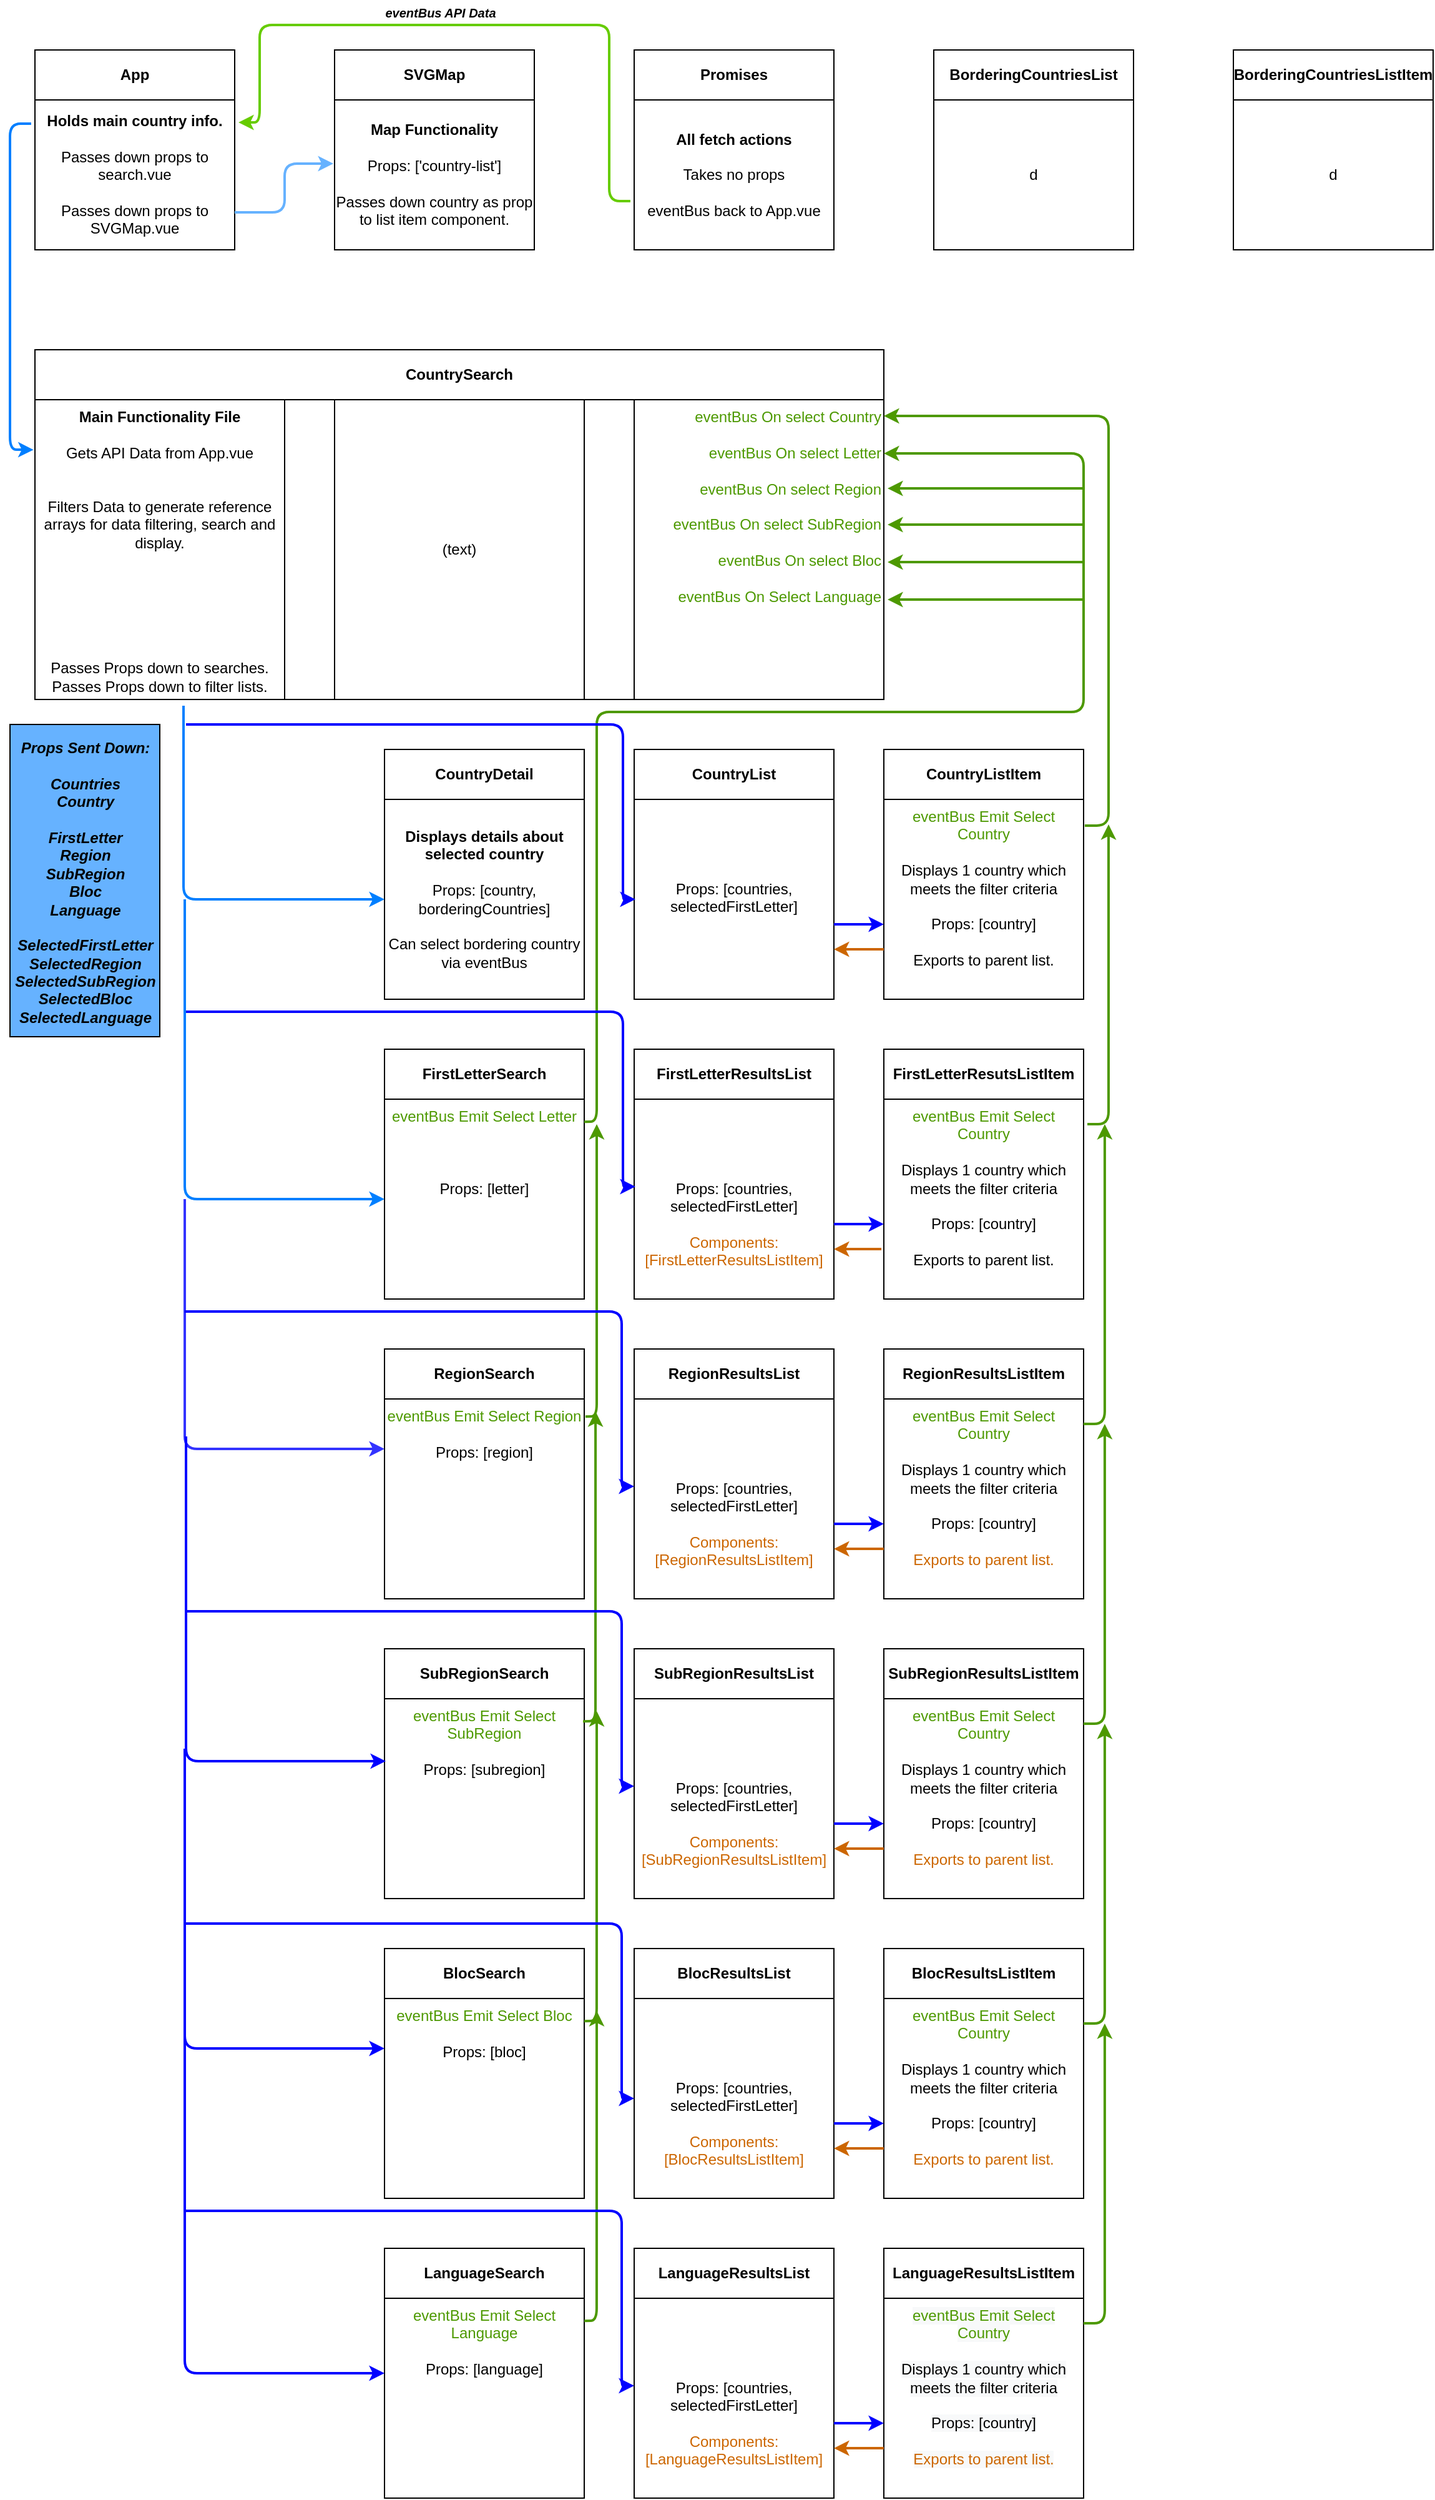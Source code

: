 <mxfile version="13.8.8" type="github">
  <diagram id="bNvZfeywgjpNPPodTFvU" name="Page-1">
    <mxGraphModel dx="1426" dy="826" grid="1" gridSize="10" guides="1" tooltips="1" connect="1" arrows="1" fold="1" page="1" pageScale="1" pageWidth="1654" pageHeight="2336" math="0" shadow="0">
      <root>
        <mxCell id="0" />
        <mxCell id="1" parent="0" />
        <mxCell id="MGGLy1dyiqGOnvXCq7jh-1" value="" style="rounded=0;whiteSpace=wrap;html=1;" parent="1" vertex="1">
          <mxGeometry x="40" y="40" width="160" height="40" as="geometry" />
        </mxCell>
        <mxCell id="MGGLy1dyiqGOnvXCq7jh-2" value="" style="rounded=0;whiteSpace=wrap;html=1;" parent="1" vertex="1">
          <mxGeometry x="40" y="80" width="160" height="120" as="geometry" />
        </mxCell>
        <mxCell id="MGGLy1dyiqGOnvXCq7jh-3" value="" style="rounded=0;whiteSpace=wrap;html=1;" parent="1" vertex="1">
          <mxGeometry x="40" y="280" width="680" height="40" as="geometry" />
        </mxCell>
        <mxCell id="MGGLy1dyiqGOnvXCq7jh-4" value="(text)" style="rounded=0;whiteSpace=wrap;html=1;" parent="1" vertex="1">
          <mxGeometry x="40" y="320" width="680" height="240" as="geometry" />
        </mxCell>
        <mxCell id="MGGLy1dyiqGOnvXCq7jh-5" value="" style="rounded=0;whiteSpace=wrap;html=1;" parent="1" vertex="1">
          <mxGeometry x="280" y="40" width="160" height="40" as="geometry" />
        </mxCell>
        <mxCell id="MGGLy1dyiqGOnvXCq7jh-6" value="" style="rounded=0;whiteSpace=wrap;html=1;" parent="1" vertex="1">
          <mxGeometry x="280" y="80" width="160" height="120" as="geometry" />
        </mxCell>
        <mxCell id="MGGLy1dyiqGOnvXCq7jh-7" value="" style="rounded=0;whiteSpace=wrap;html=1;" parent="1" vertex="1">
          <mxGeometry x="520" y="40" width="160" height="40" as="geometry" />
        </mxCell>
        <mxCell id="MGGLy1dyiqGOnvXCq7jh-8" value="" style="rounded=0;whiteSpace=wrap;html=1;" parent="1" vertex="1">
          <mxGeometry x="520" y="80" width="160" height="120" as="geometry" />
        </mxCell>
        <mxCell id="MGGLy1dyiqGOnvXCq7jh-9" value="&lt;b&gt;Promises&lt;/b&gt;" style="text;html=1;strokeColor=none;fillColor=none;align=center;verticalAlign=middle;whiteSpace=wrap;rounded=0;" parent="1" vertex="1">
          <mxGeometry x="520" y="40" width="160" height="40" as="geometry" />
        </mxCell>
        <mxCell id="MGGLy1dyiqGOnvXCq7jh-14" value="&lt;b&gt;All fetch actions&lt;br&gt;&lt;/b&gt;&lt;br&gt;Takes no props&lt;br&gt;&lt;br&gt;eventBus back to App.vue" style="text;html=1;strokeColor=none;fillColor=none;align=center;verticalAlign=middle;whiteSpace=wrap;rounded=0;" parent="1" vertex="1">
          <mxGeometry x="520" y="80" width="160" height="120" as="geometry" />
        </mxCell>
        <mxCell id="MGGLy1dyiqGOnvXCq7jh-15" value="" style="endArrow=classic;html=1;exitX=-0.019;exitY=0.675;exitDx=0;exitDy=0;exitPerimeter=0;entryX=1.019;entryY=0.15;entryDx=0;entryDy=0;entryPerimeter=0;strokeWidth=2;strokeColor=#66CC00;" parent="1" source="MGGLy1dyiqGOnvXCq7jh-14" target="MGGLy1dyiqGOnvXCq7jh-19" edge="1">
          <mxGeometry width="50" height="50" relative="1" as="geometry">
            <mxPoint x="510" y="161" as="sourcePoint" />
            <mxPoint x="220" y="161" as="targetPoint" />
            <Array as="points">
              <mxPoint x="500" y="161" />
              <mxPoint x="500" y="20" />
              <mxPoint x="220" y="20" />
              <mxPoint x="220" y="98" />
            </Array>
          </mxGeometry>
        </mxCell>
        <mxCell id="MGGLy1dyiqGOnvXCq7jh-16" value="&lt;i&gt;&lt;font style=&quot;font-size: 10px&quot;&gt;eventBus API Data&lt;/font&gt;&lt;/i&gt;" style="text;html=1;strokeColor=none;fillColor=none;align=center;verticalAlign=middle;whiteSpace=wrap;rounded=0;fontStyle=1" parent="1" vertex="1">
          <mxGeometry x="310" width="110" height="20" as="geometry" />
        </mxCell>
        <mxCell id="MGGLy1dyiqGOnvXCq7jh-18" value="App" style="text;html=1;strokeColor=none;fillColor=none;align=center;verticalAlign=middle;whiteSpace=wrap;rounded=0;fontStyle=1" parent="1" vertex="1">
          <mxGeometry x="40" y="40" width="160" height="40" as="geometry" />
        </mxCell>
        <mxCell id="MGGLy1dyiqGOnvXCq7jh-19" value="&lt;b&gt;Holds main country info.&lt;br&gt;&lt;/b&gt;&lt;br&gt;Passes down props to search.vue&lt;br&gt;&lt;br&gt;Passes down props to SVGMap.vue" style="text;html=1;strokeColor=none;fillColor=none;align=center;verticalAlign=middle;whiteSpace=wrap;rounded=0;" parent="1" vertex="1">
          <mxGeometry x="40" y="80" width="160" height="120" as="geometry" />
        </mxCell>
        <mxCell id="MGGLy1dyiqGOnvXCq7jh-20" value="&lt;b&gt;Map Functionality&lt;br&gt;&lt;/b&gt;&lt;br&gt;Props: [&#39;country-list&#39;]&lt;br&gt;&lt;br&gt;Passes down country as prop to list item component." style="text;html=1;strokeColor=none;fillColor=none;align=center;verticalAlign=middle;whiteSpace=wrap;rounded=0;" parent="1" vertex="1">
          <mxGeometry x="280" y="80" width="160" height="120" as="geometry" />
        </mxCell>
        <mxCell id="MGGLy1dyiqGOnvXCq7jh-21" value="SVGMap" style="text;html=1;strokeColor=none;fillColor=none;align=center;verticalAlign=middle;whiteSpace=wrap;rounded=0;fontStyle=1" parent="1" vertex="1">
          <mxGeometry x="280" y="40" width="160" height="40" as="geometry" />
        </mxCell>
        <mxCell id="MGGLy1dyiqGOnvXCq7jh-22" value="" style="endArrow=classic;html=1;exitX=1;exitY=0.75;exitDx=0;exitDy=0;strokeWidth=2;strokeColor=#66B2FF;entryX=-0.006;entryY=0.425;entryDx=0;entryDy=0;entryPerimeter=0;" parent="1" source="MGGLy1dyiqGOnvXCq7jh-19" target="MGGLy1dyiqGOnvXCq7jh-20" edge="1">
          <mxGeometry width="50" height="50" relative="1" as="geometry">
            <mxPoint x="390" y="280" as="sourcePoint" />
            <mxPoint x="277" y="120" as="targetPoint" />
            <Array as="points">
              <mxPoint x="240" y="170" />
              <mxPoint x="240" y="131" />
            </Array>
          </mxGeometry>
        </mxCell>
        <mxCell id="MGGLy1dyiqGOnvXCq7jh-24" value="&lt;b&gt;CountrySearch&lt;/b&gt;" style="text;html=1;strokeColor=none;fillColor=none;align=center;verticalAlign=middle;whiteSpace=wrap;rounded=0;" parent="1" vertex="1">
          <mxGeometry x="40" y="280" width="680" height="40" as="geometry" />
        </mxCell>
        <mxCell id="MGGLy1dyiqGOnvXCq7jh-25" value="&lt;b&gt;Main Functionality File&lt;/b&gt;&lt;br&gt;&lt;br&gt;Gets API Data from App.vue&lt;br&gt;&lt;br&gt;&lt;br&gt;Filters Data to generate reference arrays for data filtering, search and display.&lt;br&gt;&lt;br&gt;&lt;br&gt;&lt;br&gt;&lt;br&gt;&lt;br&gt;&lt;br&gt;Passes Props down to searches.&lt;br&gt;Passes Props down to filter lists." style="text;html=1;strokeColor=none;fillColor=none;align=center;verticalAlign=top;whiteSpace=wrap;rounded=0;" parent="1" vertex="1">
          <mxGeometry x="40" y="320" width="200" height="240" as="geometry" />
        </mxCell>
        <mxCell id="MGGLy1dyiqGOnvXCq7jh-27" value="" style="rounded=0;whiteSpace=wrap;html=1;" parent="1" vertex="1">
          <mxGeometry x="240" y="320" width="40" height="240" as="geometry" />
        </mxCell>
        <mxCell id="MGGLy1dyiqGOnvXCq7jh-28" value="" style="endArrow=none;html=1;entryX=-0.019;entryY=0.158;entryDx=0;entryDy=0;entryPerimeter=0;exitX=-0.006;exitY=0.167;exitDx=0;exitDy=0;exitPerimeter=0;endFill=0;startArrow=classic;startFill=1;strokeWidth=2;strokeColor=#007FFF;" parent="1" source="MGGLy1dyiqGOnvXCq7jh-25" target="MGGLy1dyiqGOnvXCq7jh-19" edge="1">
          <mxGeometry width="50" height="50" relative="1" as="geometry">
            <mxPoint x="30" y="360" as="sourcePoint" />
            <mxPoint x="30" y="120" as="targetPoint" />
            <Array as="points">
              <mxPoint x="20" y="360" />
              <mxPoint x="20" y="99" />
            </Array>
          </mxGeometry>
        </mxCell>
        <mxCell id="MGGLy1dyiqGOnvXCq7jh-29" value="" style="rounded=0;whiteSpace=wrap;html=1;" parent="1" vertex="1">
          <mxGeometry x="320" y="840" width="160" height="40" as="geometry" />
        </mxCell>
        <mxCell id="MGGLy1dyiqGOnvXCq7jh-30" value="" style="rounded=0;whiteSpace=wrap;html=1;" parent="1" vertex="1">
          <mxGeometry x="520" y="840" width="160" height="40" as="geometry" />
        </mxCell>
        <mxCell id="MGGLy1dyiqGOnvXCq7jh-31" value="" style="rounded=0;whiteSpace=wrap;html=1;" parent="1" vertex="1">
          <mxGeometry x="720" y="840" width="160" height="40" as="geometry" />
        </mxCell>
        <mxCell id="MGGLy1dyiqGOnvXCq7jh-32" value="&lt;font color=&quot;#4d9900&quot;&gt;eventBus Emit Select Letter&lt;/font&gt;&lt;br&gt;&lt;br&gt;&lt;br&gt;&lt;br&gt;Props: [letter]&lt;br&gt;" style="rounded=0;whiteSpace=wrap;html=1;verticalAlign=top;align=center;" parent="1" vertex="1">
          <mxGeometry x="320" y="880" width="160" height="160" as="geometry" />
        </mxCell>
        <mxCell id="MGGLy1dyiqGOnvXCq7jh-33" value="&lt;br&gt;&lt;br&gt;&lt;br&gt;&lt;br&gt;Props: [countries, selectedFirstLetter]&lt;br&gt;&lt;br&gt;&lt;font color=&quot;#cc6600&quot;&gt;Components: [FirstLetterResultsListItem]&lt;/font&gt;" style="rounded=0;whiteSpace=wrap;html=1;verticalAlign=top;" parent="1" vertex="1">
          <mxGeometry x="520" y="880" width="160" height="160" as="geometry" />
        </mxCell>
        <mxCell id="MGGLy1dyiqGOnvXCq7jh-34" value="&lt;span style=&quot;font-family: &amp;#34;helvetica&amp;#34; ; color: rgb(77 , 153 , 0)&quot;&gt;eventBus Emit Select Country&lt;br&gt;&lt;/span&gt;&lt;span style=&quot;font-family: &amp;#34;helvetica&amp;#34;&quot;&gt;&lt;br&gt;Displays 1 country which meets the filter criteria&lt;br&gt;&lt;br&gt;Props: [country]&lt;br&gt;&lt;br&gt;Exports to parent list.&lt;/span&gt;" style="rounded=0;whiteSpace=wrap;html=1;verticalAlign=top;align=center;" parent="1" vertex="1">
          <mxGeometry x="720" y="880" width="160" height="160" as="geometry" />
        </mxCell>
        <mxCell id="MGGLy1dyiqGOnvXCq7jh-35" value="FirstLetterSearch" style="text;html=1;strokeColor=none;fillColor=none;align=center;verticalAlign=middle;whiteSpace=wrap;rounded=0;fontStyle=1" parent="1" vertex="1">
          <mxGeometry x="320" y="840" width="160" height="40" as="geometry" />
        </mxCell>
        <mxCell id="MGGLy1dyiqGOnvXCq7jh-36" value="FirstLetterResultsList" style="text;html=1;strokeColor=none;fillColor=none;align=center;verticalAlign=middle;whiteSpace=wrap;rounded=0;fontStyle=1" parent="1" vertex="1">
          <mxGeometry x="520" y="840" width="160" height="40" as="geometry" />
        </mxCell>
        <mxCell id="MGGLy1dyiqGOnvXCq7jh-37" value="FirstLetterResutsListItem" style="text;html=1;strokeColor=none;fillColor=none;align=center;verticalAlign=middle;whiteSpace=wrap;rounded=0;fontStyle=1" parent="1" vertex="1">
          <mxGeometry x="720" y="840" width="160" height="40" as="geometry" />
        </mxCell>
        <mxCell id="MGGLy1dyiqGOnvXCq7jh-38" value="&lt;span style=&quot;color: rgb(77 , 153 , 0)&quot;&gt;eventBus Emit Select Region&lt;br&gt;&lt;br&gt;&lt;/span&gt;Props: [region]" style="rounded=0;whiteSpace=wrap;html=1;verticalAlign=top;" parent="1" vertex="1">
          <mxGeometry x="320" y="1120" width="160" height="160" as="geometry" />
        </mxCell>
        <mxCell id="MGGLy1dyiqGOnvXCq7jh-40" value="&lt;br&gt;&lt;br&gt;&lt;br&gt;&lt;br&gt;&lt;span&gt;Props: [countries, selectedFirstLetter]&lt;br&gt;&lt;br&gt;&lt;/span&gt;&lt;font color=&quot;#cc6600&quot;&gt;Components: [RegionResultsListItem]&lt;/font&gt;&lt;span&gt;&lt;br&gt;&lt;/span&gt;" style="rounded=0;whiteSpace=wrap;html=1;verticalAlign=top;" parent="1" vertex="1">
          <mxGeometry x="520" y="1120" width="160" height="160" as="geometry" />
        </mxCell>
        <mxCell id="MGGLy1dyiqGOnvXCq7jh-42" value="&lt;span style=&quot;font-family: &amp;#34;helvetica&amp;#34; ; color: rgb(77 , 153 , 0)&quot;&gt;eventBus Emit Select Country&lt;br&gt;&lt;/span&gt;&lt;span style=&quot;font-family: &amp;#34;helvetica&amp;#34;&quot;&gt;&lt;br&gt;Displays 1 country which meets the filter criteria&lt;br&gt;&lt;br&gt;Props: [country]&lt;br&gt;&lt;br&gt;&lt;font color=&quot;#cc6600&quot;&gt;Exports to parent list.&lt;/font&gt;&lt;/span&gt;" style="rounded=0;whiteSpace=wrap;html=1;verticalAlign=top;align=center;" parent="1" vertex="1">
          <mxGeometry x="720" y="1120" width="160" height="160" as="geometry" />
        </mxCell>
        <mxCell id="MGGLy1dyiqGOnvXCq7jh-44" value="" style="rounded=0;whiteSpace=wrap;html=1;" parent="1" vertex="1">
          <mxGeometry x="720" y="1080" width="160" height="40" as="geometry" />
        </mxCell>
        <mxCell id="MGGLy1dyiqGOnvXCq7jh-45" value="" style="rounded=0;whiteSpace=wrap;html=1;" parent="1" vertex="1">
          <mxGeometry x="520" y="1080" width="160" height="40" as="geometry" />
        </mxCell>
        <mxCell id="MGGLy1dyiqGOnvXCq7jh-46" value="" style="rounded=0;whiteSpace=wrap;html=1;" parent="1" vertex="1">
          <mxGeometry x="320" y="1080" width="160" height="40" as="geometry" />
        </mxCell>
        <mxCell id="MGGLy1dyiqGOnvXCq7jh-47" value="&lt;span style=&quot;color: rgb(77 , 153 , 0)&quot;&gt;eventBus Emit Select SubRegion&lt;br&gt;&lt;br&gt;&lt;/span&gt;Props: [subregion]" style="rounded=0;whiteSpace=wrap;html=1;verticalAlign=top;" parent="1" vertex="1">
          <mxGeometry x="320" y="1360" width="160" height="160" as="geometry" />
        </mxCell>
        <mxCell id="MGGLy1dyiqGOnvXCq7jh-48" value="" style="rounded=0;whiteSpace=wrap;html=1;" parent="1" vertex="1">
          <mxGeometry x="320" y="1320" width="160" height="40" as="geometry" />
        </mxCell>
        <mxCell id="MGGLy1dyiqGOnvXCq7jh-49" value="&lt;span style=&quot;color: rgb(77 , 153 , 0)&quot;&gt;eventBus Emit Select Bloc&lt;br&gt;&lt;br&gt;&lt;/span&gt;Props: [bloc]" style="rounded=0;whiteSpace=wrap;html=1;verticalAlign=top;" parent="1" vertex="1">
          <mxGeometry x="320" y="1600" width="160" height="160" as="geometry" />
        </mxCell>
        <mxCell id="MGGLy1dyiqGOnvXCq7jh-50" value="" style="rounded=0;whiteSpace=wrap;html=1;" parent="1" vertex="1">
          <mxGeometry x="320" y="1560" width="160" height="40" as="geometry" />
        </mxCell>
        <mxCell id="MGGLy1dyiqGOnvXCq7jh-51" value="&lt;br&gt;&lt;br&gt;&lt;br&gt;&lt;br&gt;&lt;span&gt;Props: [countries, selectedFirstLetter]&lt;br&gt;&lt;br&gt;&lt;/span&gt;&lt;font color=&quot;#cc6600&quot;&gt;Components: [SubRegionResultsListItem]&lt;/font&gt;&lt;span&gt;&lt;br&gt;&lt;/span&gt;" style="rounded=0;whiteSpace=wrap;html=1;verticalAlign=top;" parent="1" vertex="1">
          <mxGeometry x="520" y="1360" width="160" height="160" as="geometry" />
        </mxCell>
        <mxCell id="MGGLy1dyiqGOnvXCq7jh-52" value="" style="rounded=0;whiteSpace=wrap;html=1;" parent="1" vertex="1">
          <mxGeometry x="520" y="1320" width="160" height="40" as="geometry" />
        </mxCell>
        <mxCell id="MGGLy1dyiqGOnvXCq7jh-53" value="&lt;span style=&quot;font-family: &amp;#34;helvetica&amp;#34; ; color: rgb(77 , 153 , 0)&quot;&gt;eventBus Emit Select Country&lt;br&gt;&lt;/span&gt;&lt;span style=&quot;font-family: &amp;#34;helvetica&amp;#34;&quot;&gt;&lt;br&gt;Displays 1 country which meets the filter criteria&lt;br&gt;&lt;br&gt;Props: [country]&lt;br&gt;&lt;br&gt;&lt;font color=&quot;#cc6600&quot;&gt;Exports to parent list.&lt;/font&gt;&lt;/span&gt;" style="rounded=0;whiteSpace=wrap;html=1;verticalAlign=top;align=center;" parent="1" vertex="1">
          <mxGeometry x="720" y="1360" width="160" height="160" as="geometry" />
        </mxCell>
        <mxCell id="MGGLy1dyiqGOnvXCq7jh-54" value="" style="rounded=0;whiteSpace=wrap;html=1;" parent="1" vertex="1">
          <mxGeometry x="720" y="1320" width="160" height="40" as="geometry" />
        </mxCell>
        <mxCell id="MGGLy1dyiqGOnvXCq7jh-55" value="&lt;br&gt;&lt;br&gt;&lt;br&gt;&lt;br&gt;&lt;span&gt;Props: [countries, selectedFirstLetter]&lt;br&gt;&lt;br&gt;&lt;/span&gt;&lt;font color=&quot;#cc6600&quot;&gt;Components: [BlocResultsListItem]&lt;/font&gt;&lt;span&gt;&lt;br&gt;&lt;/span&gt;" style="rounded=0;whiteSpace=wrap;html=1;verticalAlign=top;" parent="1" vertex="1">
          <mxGeometry x="520" y="1600" width="160" height="160" as="geometry" />
        </mxCell>
        <mxCell id="MGGLy1dyiqGOnvXCq7jh-56" value="" style="rounded=0;whiteSpace=wrap;html=1;" parent="1" vertex="1">
          <mxGeometry x="520" y="1560" width="160" height="40" as="geometry" />
        </mxCell>
        <mxCell id="MGGLy1dyiqGOnvXCq7jh-57" value="&lt;span style=&quot;font-family: &amp;#34;helvetica&amp;#34; ; color: rgb(77 , 153 , 0)&quot;&gt;eventBus Emit Select Country&lt;br&gt;&lt;/span&gt;&lt;span style=&quot;font-family: &amp;#34;helvetica&amp;#34;&quot;&gt;&lt;br&gt;Displays 1 country which meets the filter criteria&lt;br&gt;&lt;br&gt;Props: [country]&lt;br&gt;&lt;br&gt;&lt;font color=&quot;#cc6600&quot;&gt;Exports to parent list.&lt;/font&gt;&lt;/span&gt;" style="rounded=0;whiteSpace=wrap;html=1;verticalAlign=top;align=center;" parent="1" vertex="1">
          <mxGeometry x="720" y="1600" width="160" height="160" as="geometry" />
        </mxCell>
        <mxCell id="MGGLy1dyiqGOnvXCq7jh-58" value="" style="rounded=0;whiteSpace=wrap;html=1;" parent="1" vertex="1">
          <mxGeometry x="720" y="1560" width="160" height="40" as="geometry" />
        </mxCell>
        <mxCell id="MGGLy1dyiqGOnvXCq7jh-59" value="RegionResultsListItem" style="text;html=1;strokeColor=none;fillColor=none;align=center;verticalAlign=middle;whiteSpace=wrap;rounded=0;fontStyle=1" parent="1" vertex="1">
          <mxGeometry x="720" y="1080" width="160" height="40" as="geometry" />
        </mxCell>
        <mxCell id="MGGLy1dyiqGOnvXCq7jh-60" value="RegionResultsList" style="text;html=1;strokeColor=none;fillColor=none;align=center;verticalAlign=middle;whiteSpace=wrap;rounded=0;fontStyle=1" parent="1" vertex="1">
          <mxGeometry x="520" y="1080" width="160" height="40" as="geometry" />
        </mxCell>
        <mxCell id="MGGLy1dyiqGOnvXCq7jh-61" value="RegionSearch" style="text;html=1;strokeColor=none;fillColor=none;align=center;verticalAlign=middle;whiteSpace=wrap;rounded=0;fontStyle=1" parent="1" vertex="1">
          <mxGeometry x="320" y="1080" width="160" height="40" as="geometry" />
        </mxCell>
        <mxCell id="MGGLy1dyiqGOnvXCq7jh-62" value="SubRegionResultsListItem" style="text;html=1;strokeColor=none;fillColor=none;align=center;verticalAlign=middle;whiteSpace=wrap;rounded=0;fontStyle=1" parent="1" vertex="1">
          <mxGeometry x="720" y="1320" width="160" height="40" as="geometry" />
        </mxCell>
        <mxCell id="MGGLy1dyiqGOnvXCq7jh-63" value="SubRegionResultsList" style="text;html=1;strokeColor=none;fillColor=none;align=center;verticalAlign=middle;whiteSpace=wrap;rounded=0;fontStyle=1" parent="1" vertex="1">
          <mxGeometry x="520" y="1320" width="160" height="40" as="geometry" />
        </mxCell>
        <mxCell id="MGGLy1dyiqGOnvXCq7jh-64" value="SubRegionSearch" style="text;html=1;strokeColor=none;fillColor=none;align=center;verticalAlign=middle;whiteSpace=wrap;rounded=0;fontStyle=1" parent="1" vertex="1">
          <mxGeometry x="320" y="1320" width="160" height="40" as="geometry" />
        </mxCell>
        <mxCell id="MGGLy1dyiqGOnvXCq7jh-65" value="BlocSearch" style="text;html=1;strokeColor=none;fillColor=none;align=center;verticalAlign=middle;whiteSpace=wrap;rounded=0;fontStyle=1" parent="1" vertex="1">
          <mxGeometry x="320" y="1560" width="160" height="40" as="geometry" />
        </mxCell>
        <mxCell id="MGGLy1dyiqGOnvXCq7jh-66" value="BlocResultsList" style="text;html=1;strokeColor=none;fillColor=none;align=center;verticalAlign=middle;whiteSpace=wrap;rounded=0;fontStyle=1" parent="1" vertex="1">
          <mxGeometry x="520" y="1560" width="160" height="40" as="geometry" />
        </mxCell>
        <mxCell id="MGGLy1dyiqGOnvXCq7jh-67" value="BlocResultsListItem" style="text;html=1;strokeColor=none;fillColor=none;align=center;verticalAlign=middle;whiteSpace=wrap;rounded=0;fontStyle=1" parent="1" vertex="1">
          <mxGeometry x="720" y="1560" width="160" height="40" as="geometry" />
        </mxCell>
        <mxCell id="MGGLy1dyiqGOnvXCq7jh-68" value="&lt;span style=&quot;color: rgb(77 , 153 , 0)&quot;&gt;eventBus Emit Select Language&lt;br&gt;&lt;br&gt;&lt;/span&gt;Props: [language]" style="rounded=0;whiteSpace=wrap;html=1;verticalAlign=top;" parent="1" vertex="1">
          <mxGeometry x="320" y="1840" width="160" height="160" as="geometry" />
        </mxCell>
        <mxCell id="MGGLy1dyiqGOnvXCq7jh-69" value="&lt;span&gt;&lt;br&gt;&lt;br&gt;&lt;br&gt;&lt;br&gt;Props: [countries, selectedFirstLetter]&lt;br&gt;&lt;br&gt;&lt;/span&gt;&lt;font color=&quot;#cc6600&quot;&gt;Components: [LanguageResultsListItem]&lt;/font&gt;&lt;span&gt;&lt;br&gt;&lt;/span&gt;" style="rounded=0;whiteSpace=wrap;html=1;verticalAlign=top;" parent="1" vertex="1">
          <mxGeometry x="520" y="1840" width="160" height="160" as="geometry" />
        </mxCell>
        <mxCell id="MGGLy1dyiqGOnvXCq7jh-70" value="&lt;span style=&quot;font-family: &amp;#34;helvetica&amp;#34; ; font-size: 12px ; font-style: normal ; letter-spacing: normal ; text-indent: 0px ; text-transform: none ; word-spacing: 0px ; background-color: rgb(248 , 249 , 250) ; color: rgb(77 , 153 , 0)&quot;&gt;eventBus Emit Select Country&lt;br&gt;&lt;/span&gt;&lt;span style=&quot;font-family: &amp;#34;helvetica&amp;#34; ; font-size: 12px ; font-style: normal ; letter-spacing: normal ; text-indent: 0px ; text-transform: none ; word-spacing: 0px ; background-color: rgb(248 , 249 , 250)&quot;&gt;&lt;br&gt;Displays 1 country which meets the filter criteria&lt;br&gt;&lt;br&gt;Props: [country]&lt;br&gt;&lt;br&gt;&lt;font color=&quot;#cc6600&quot;&gt;Exports to parent list.&lt;/font&gt;&lt;br&gt;&lt;/span&gt;" style="rounded=0;whiteSpace=wrap;html=1;verticalAlign=top;align=center;" parent="1" vertex="1">
          <mxGeometry x="720" y="1840" width="160" height="160" as="geometry" />
        </mxCell>
        <mxCell id="MGGLy1dyiqGOnvXCq7jh-71" value="" style="rounded=0;whiteSpace=wrap;html=1;" parent="1" vertex="1">
          <mxGeometry x="320" y="1800" width="160" height="40" as="geometry" />
        </mxCell>
        <mxCell id="MGGLy1dyiqGOnvXCq7jh-72" value="" style="rounded=0;whiteSpace=wrap;html=1;" parent="1" vertex="1">
          <mxGeometry x="520" y="1800" width="160" height="40" as="geometry" />
        </mxCell>
        <mxCell id="MGGLy1dyiqGOnvXCq7jh-73" value="" style="rounded=0;whiteSpace=wrap;html=1;" parent="1" vertex="1">
          <mxGeometry x="720" y="1800" width="160" height="40" as="geometry" />
        </mxCell>
        <mxCell id="MGGLy1dyiqGOnvXCq7jh-74" value="LanguageSearch" style="text;html=1;strokeColor=none;fillColor=none;align=center;verticalAlign=middle;whiteSpace=wrap;rounded=0;fontStyle=1" parent="1" vertex="1">
          <mxGeometry x="320" y="1800" width="160" height="40" as="geometry" />
        </mxCell>
        <mxCell id="MGGLy1dyiqGOnvXCq7jh-75" value="LanguageResultsList" style="text;html=1;strokeColor=none;fillColor=none;align=center;verticalAlign=middle;whiteSpace=wrap;rounded=0;fontStyle=1" parent="1" vertex="1">
          <mxGeometry x="520" y="1800" width="160" height="40" as="geometry" />
        </mxCell>
        <mxCell id="MGGLy1dyiqGOnvXCq7jh-76" value="LanguageResultsListItem" style="text;html=1;strokeColor=none;fillColor=none;align=center;verticalAlign=middle;whiteSpace=wrap;rounded=0;fontStyle=1" parent="1" vertex="1">
          <mxGeometry x="720" y="1800" width="160" height="40" as="geometry" />
        </mxCell>
        <mxCell id="MGGLy1dyiqGOnvXCq7jh-89" value="" style="rounded=0;whiteSpace=wrap;html=1;" parent="1" vertex="1">
          <mxGeometry x="760" y="40" width="160" height="40" as="geometry" />
        </mxCell>
        <mxCell id="MGGLy1dyiqGOnvXCq7jh-90" value="d" style="rounded=0;whiteSpace=wrap;html=1;" parent="1" vertex="1">
          <mxGeometry x="760" y="80" width="160" height="120" as="geometry" />
        </mxCell>
        <mxCell id="MGGLy1dyiqGOnvXCq7jh-91" value="&lt;b&gt;BorderingCountriesList&lt;/b&gt;" style="text;html=1;strokeColor=none;fillColor=none;align=center;verticalAlign=middle;whiteSpace=wrap;rounded=0;" parent="1" vertex="1">
          <mxGeometry x="760" y="40" width="160" height="40" as="geometry" />
        </mxCell>
        <mxCell id="MGGLy1dyiqGOnvXCq7jh-93" value="" style="rounded=0;whiteSpace=wrap;html=1;" parent="1" vertex="1">
          <mxGeometry x="1000" y="40" width="160" height="40" as="geometry" />
        </mxCell>
        <mxCell id="MGGLy1dyiqGOnvXCq7jh-94" value="d" style="rounded=0;whiteSpace=wrap;html=1;" parent="1" vertex="1">
          <mxGeometry x="1000" y="80" width="160" height="120" as="geometry" />
        </mxCell>
        <mxCell id="MGGLy1dyiqGOnvXCq7jh-95" value="&lt;b&gt;BorderingCountriesListItem&lt;/b&gt;" style="text;html=1;strokeColor=none;fillColor=none;align=center;verticalAlign=middle;whiteSpace=wrap;rounded=0;" parent="1" vertex="1">
          <mxGeometry x="1000" y="40" width="160" height="40" as="geometry" />
        </mxCell>
        <mxCell id="MGGLy1dyiqGOnvXCq7jh-103" value="" style="rounded=0;whiteSpace=wrap;html=1;" parent="1" vertex="1">
          <mxGeometry x="320" y="600" width="160" height="40" as="geometry" />
        </mxCell>
        <mxCell id="MGGLy1dyiqGOnvXCq7jh-104" value="" style="rounded=0;whiteSpace=wrap;html=1;" parent="1" vertex="1">
          <mxGeometry x="520" y="600" width="160" height="40" as="geometry" />
        </mxCell>
        <mxCell id="MGGLy1dyiqGOnvXCq7jh-105" value="" style="rounded=0;whiteSpace=wrap;html=1;" parent="1" vertex="1">
          <mxGeometry x="720" y="600" width="160" height="40" as="geometry" />
        </mxCell>
        <mxCell id="MGGLy1dyiqGOnvXCq7jh-106" value="" style="rounded=0;whiteSpace=wrap;html=1;" parent="1" vertex="1">
          <mxGeometry x="320" y="640" width="160" height="160" as="geometry" />
        </mxCell>
        <mxCell id="MGGLy1dyiqGOnvXCq7jh-107" value="&lt;br&gt;&lt;br&gt;&lt;br&gt;&lt;br&gt;&lt;span&gt;Props: [countries, selectedFirstLetter]&lt;/span&gt;" style="rounded=0;whiteSpace=wrap;html=1;verticalAlign=top;" parent="1" vertex="1">
          <mxGeometry x="520" y="640" width="160" height="160" as="geometry" />
        </mxCell>
        <mxCell id="MGGLy1dyiqGOnvXCq7jh-108" value="&lt;span style=&quot;font-family: &amp;#34;helvetica&amp;#34; ; color: rgb(77 , 153 , 0)&quot;&gt;eventBus Emit Select Country&lt;br&gt;&lt;/span&gt;&lt;span style=&quot;font-family: &amp;#34;helvetica&amp;#34;&quot;&gt;&lt;br&gt;Displays 1 country which meets the filter criteria&lt;br&gt;&lt;br&gt;Props: [country]&lt;br&gt;&lt;br&gt;Exports to parent list.&lt;/span&gt;" style="rounded=0;whiteSpace=wrap;html=1;verticalAlign=top;align=center;" parent="1" vertex="1">
          <mxGeometry x="720" y="640" width="160" height="160" as="geometry" />
        </mxCell>
        <mxCell id="MGGLy1dyiqGOnvXCq7jh-109" value="CountryDetail" style="text;html=1;strokeColor=none;fillColor=none;align=center;verticalAlign=middle;whiteSpace=wrap;rounded=0;fontStyle=1" parent="1" vertex="1">
          <mxGeometry x="320" y="600" width="160" height="40" as="geometry" />
        </mxCell>
        <mxCell id="MGGLy1dyiqGOnvXCq7jh-110" value="CountryList" style="text;html=1;strokeColor=none;fillColor=none;align=center;verticalAlign=middle;whiteSpace=wrap;rounded=0;fontStyle=1" parent="1" vertex="1">
          <mxGeometry x="520" y="600" width="160" height="40" as="geometry" />
        </mxCell>
        <mxCell id="MGGLy1dyiqGOnvXCq7jh-111" value="CountryListItem" style="text;html=1;strokeColor=none;fillColor=none;align=center;verticalAlign=middle;whiteSpace=wrap;rounded=0;fontStyle=1" parent="1" vertex="1">
          <mxGeometry x="720" y="600" width="160" height="40" as="geometry" />
        </mxCell>
        <mxCell id="MGGLy1dyiqGOnvXCq7jh-112" value="&lt;b&gt;Displays details about selected country&lt;br&gt;&lt;/b&gt;&lt;br&gt;Props: [country, borderingCountries]&lt;br&gt;&lt;br&gt;Can select bordering country via eventBus" style="text;html=1;strokeColor=none;fillColor=none;align=center;verticalAlign=middle;whiteSpace=wrap;rounded=0;" parent="1" vertex="1">
          <mxGeometry x="320" y="640" width="160" height="160" as="geometry" />
        </mxCell>
        <mxCell id="MGGLy1dyiqGOnvXCq7jh-113" value="" style="rounded=0;whiteSpace=wrap;html=1;" parent="1" vertex="1">
          <mxGeometry x="480" y="320" width="40" height="240" as="geometry" />
        </mxCell>
        <mxCell id="MGGLy1dyiqGOnvXCq7jh-114" value="&lt;font color=&quot;#4d9900&quot;&gt;eventBus On select Country&lt;br&gt;&lt;br&gt;eventBus On select Letter&lt;br&gt;&lt;br&gt;eventBus On select Region&lt;br&gt;&lt;br&gt;eventBus On select SubRegion&lt;br&gt;&lt;br&gt;eventBus On select Bloc&lt;br&gt;&lt;br&gt;eventBus On Select Language&lt;/font&gt;" style="text;html=1;strokeColor=none;fillColor=none;align=right;verticalAlign=top;whiteSpace=wrap;rounded=0;" parent="1" vertex="1">
          <mxGeometry x="520" y="320" width="200" height="240" as="geometry" />
        </mxCell>
        <mxCell id="MGGLy1dyiqGOnvXCq7jh-115" value="" style="endArrow=classic;html=1;strokeColor=#007FFF;strokeWidth=2;entryX=0;entryY=0.5;entryDx=0;entryDy=0;exitX=0.595;exitY=1.021;exitDx=0;exitDy=0;exitPerimeter=0;" parent="1" source="MGGLy1dyiqGOnvXCq7jh-25" target="MGGLy1dyiqGOnvXCq7jh-112" edge="1">
          <mxGeometry width="50" height="50" relative="1" as="geometry">
            <mxPoint x="640" y="630" as="sourcePoint" />
            <mxPoint x="690" y="580" as="targetPoint" />
            <Array as="points">
              <mxPoint x="159" y="720" />
            </Array>
          </mxGeometry>
        </mxCell>
        <mxCell id="MGGLy1dyiqGOnvXCq7jh-116" value="" style="endArrow=classic;html=1;strokeColor=#007FFF;strokeWidth=2;entryX=0;entryY=0.5;entryDx=0;entryDy=0;" parent="1" target="MGGLy1dyiqGOnvXCq7jh-32" edge="1">
          <mxGeometry width="50" height="50" relative="1" as="geometry">
            <mxPoint x="160" y="720" as="sourcePoint" />
            <mxPoint x="690" y="580" as="targetPoint" />
            <Array as="points">
              <mxPoint x="160" y="960" />
            </Array>
          </mxGeometry>
        </mxCell>
        <mxCell id="MGGLy1dyiqGOnvXCq7jh-117" value="" style="endArrow=classic;html=1;strokeWidth=2;entryX=1;entryY=0.054;entryDx=0;entryDy=0;entryPerimeter=0;exitX=1.006;exitY=0.131;exitDx=0;exitDy=0;strokeColor=#4D9900;exitPerimeter=0;" parent="1" source="MGGLy1dyiqGOnvXCq7jh-108" target="MGGLy1dyiqGOnvXCq7jh-114" edge="1">
          <mxGeometry width="50" height="50" relative="1" as="geometry">
            <mxPoint x="640" y="730" as="sourcePoint" />
            <mxPoint x="690" y="680" as="targetPoint" />
            <Array as="points">
              <mxPoint x="900" y="661" />
              <mxPoint x="900" y="333" />
            </Array>
          </mxGeometry>
        </mxCell>
        <mxCell id="MGGLy1dyiqGOnvXCq7jh-118" value="" style="endArrow=classic;html=1;strokeColor=#4D9900;strokeWidth=2;entryX=1;entryY=0.179;entryDx=0;entryDy=0;entryPerimeter=0;exitX=1;exitY=0.113;exitDx=0;exitDy=0;exitPerimeter=0;" parent="1" source="MGGLy1dyiqGOnvXCq7jh-32" target="MGGLy1dyiqGOnvXCq7jh-114" edge="1">
          <mxGeometry width="50" height="50" relative="1" as="geometry">
            <mxPoint x="1050" y="410" as="sourcePoint" />
            <mxPoint x="730" y="360" as="targetPoint" />
            <Array as="points">
              <mxPoint x="490" y="898" />
              <mxPoint x="490" y="570" />
              <mxPoint x="880" y="570" />
              <mxPoint x="880" y="363" />
            </Array>
          </mxGeometry>
        </mxCell>
        <mxCell id="MGGLy1dyiqGOnvXCq7jh-121" value="" style="endArrow=classic;html=1;strokeWidth=2;entryX=0;entryY=0.25;entryDx=0;entryDy=0;strokeColor=#3333FF;" parent="1" target="MGGLy1dyiqGOnvXCq7jh-38" edge="1">
          <mxGeometry width="50" height="50" relative="1" as="geometry">
            <mxPoint x="160" y="960" as="sourcePoint" />
            <mxPoint x="310" y="1170" as="targetPoint" />
            <Array as="points">
              <mxPoint x="160" y="1160" />
            </Array>
          </mxGeometry>
        </mxCell>
        <mxCell id="MGGLy1dyiqGOnvXCq7jh-122" value="" style="endArrow=classic;html=1;strokeWidth=2;entryX=0;entryY=0.25;entryDx=0;entryDy=0;strokeColor=#0000FF;" parent="1" edge="1">
          <mxGeometry width="50" height="50" relative="1" as="geometry">
            <mxPoint x="161" y="1150" as="sourcePoint" />
            <mxPoint x="321" y="1410" as="targetPoint" />
            <Array as="points">
              <mxPoint x="161" y="1410" />
            </Array>
          </mxGeometry>
        </mxCell>
        <mxCell id="MGGLy1dyiqGOnvXCq7jh-123" value="" style="endArrow=classic;html=1;strokeWidth=2;entryX=0;entryY=0.25;entryDx=0;entryDy=0;strokeColor=#0000FF;" parent="1" edge="1">
          <mxGeometry width="50" height="50" relative="1" as="geometry">
            <mxPoint x="160" y="1400" as="sourcePoint" />
            <mxPoint x="320" y="1640" as="targetPoint" />
            <Array as="points">
              <mxPoint x="160" y="1640" />
            </Array>
          </mxGeometry>
        </mxCell>
        <mxCell id="MGGLy1dyiqGOnvXCq7jh-124" value="" style="endArrow=classic;html=1;strokeWidth=2;entryX=0;entryY=0.25;entryDx=0;entryDy=0;strokeColor=#0000FF;" parent="1" edge="1">
          <mxGeometry width="50" height="50" relative="1" as="geometry">
            <mxPoint x="160" y="1630" as="sourcePoint" />
            <mxPoint x="320" y="1900" as="targetPoint" />
            <Array as="points">
              <mxPoint x="160" y="1900" />
            </Array>
          </mxGeometry>
        </mxCell>
        <mxCell id="MGGLy1dyiqGOnvXCq7jh-126" value="" style="endArrow=classic;html=1;strokeWidth=2;exitX=1.019;exitY=0.125;exitDx=0;exitDy=0;exitPerimeter=0;strokeColor=#4D9900;" parent="1" source="MGGLy1dyiqGOnvXCq7jh-34" edge="1">
          <mxGeometry width="50" height="50" relative="1" as="geometry">
            <mxPoint x="640" y="1000" as="sourcePoint" />
            <mxPoint x="900" y="660" as="targetPoint" />
            <Array as="points">
              <mxPoint x="900" y="900" />
            </Array>
          </mxGeometry>
        </mxCell>
        <mxCell id="MGGLy1dyiqGOnvXCq7jh-127" value="" style="endArrow=classic;html=1;strokeWidth=2;exitX=1.019;exitY=0.125;exitDx=0;exitDy=0;exitPerimeter=0;strokeColor=#4D9900;" parent="1" edge="1">
          <mxGeometry width="50" height="50" relative="1" as="geometry">
            <mxPoint x="880" y="1140" as="sourcePoint" />
            <mxPoint x="896.96" y="900" as="targetPoint" />
            <Array as="points">
              <mxPoint x="896.96" y="1140" />
            </Array>
          </mxGeometry>
        </mxCell>
        <mxCell id="MGGLy1dyiqGOnvXCq7jh-128" value="" style="endArrow=classic;html=1;strokeWidth=2;exitX=1.019;exitY=0.125;exitDx=0;exitDy=0;exitPerimeter=0;strokeColor=#4D9900;" parent="1" edge="1">
          <mxGeometry width="50" height="50" relative="1" as="geometry">
            <mxPoint x="880" y="1380" as="sourcePoint" />
            <mxPoint x="896.96" y="1140" as="targetPoint" />
            <Array as="points">
              <mxPoint x="896.96" y="1380" />
            </Array>
          </mxGeometry>
        </mxCell>
        <mxCell id="MGGLy1dyiqGOnvXCq7jh-129" value="" style="endArrow=classic;html=1;strokeWidth=2;exitX=1.019;exitY=0.125;exitDx=0;exitDy=0;exitPerimeter=0;strokeColor=#4D9900;" parent="1" edge="1">
          <mxGeometry width="50" height="50" relative="1" as="geometry">
            <mxPoint x="880" y="1620" as="sourcePoint" />
            <mxPoint x="896.96" y="1380" as="targetPoint" />
            <Array as="points">
              <mxPoint x="896.96" y="1620" />
            </Array>
          </mxGeometry>
        </mxCell>
        <mxCell id="MGGLy1dyiqGOnvXCq7jh-131" value="" style="endArrow=classic;html=1;strokeWidth=2;exitX=1.019;exitY=0.125;exitDx=0;exitDy=0;exitPerimeter=0;strokeColor=#4D9900;" parent="1" edge="1">
          <mxGeometry width="50" height="50" relative="1" as="geometry">
            <mxPoint x="880" y="1860" as="sourcePoint" />
            <mxPoint x="896.96" y="1620" as="targetPoint" />
            <Array as="points">
              <mxPoint x="896.96" y="1860" />
            </Array>
          </mxGeometry>
        </mxCell>
        <mxCell id="MGGLy1dyiqGOnvXCq7jh-134" value="" style="endArrow=classic;html=1;strokeWidth=2;entryX=1;entryY=0.75;entryDx=0;entryDy=0;strokeColor=#CC6600;" parent="1" target="MGGLy1dyiqGOnvXCq7jh-33" edge="1">
          <mxGeometry width="50" height="50" relative="1" as="geometry">
            <mxPoint x="718" y="1000" as="sourcePoint" />
            <mxPoint x="500" y="970" as="targetPoint" />
          </mxGeometry>
        </mxCell>
        <mxCell id="MGGLy1dyiqGOnvXCq7jh-137" value="" style="endArrow=classic;html=1;strokeWidth=2;entryX=1;entryY=0.75;entryDx=0;entryDy=0;strokeColor=#CC6600;exitX=0;exitY=0.75;exitDx=0;exitDy=0;" parent="1" source="MGGLy1dyiqGOnvXCq7jh-108" target="MGGLy1dyiqGOnvXCq7jh-107" edge="1">
          <mxGeometry width="50" height="50" relative="1" as="geometry">
            <mxPoint x="728" y="1010" as="sourcePoint" />
            <mxPoint x="690" y="1010" as="targetPoint" />
          </mxGeometry>
        </mxCell>
        <mxCell id="MGGLy1dyiqGOnvXCq7jh-138" value="" style="endArrow=classic;html=1;strokeWidth=2;entryX=1;entryY=0.75;entryDx=0;entryDy=0;strokeColor=#CC6600;exitX=0;exitY=0.75;exitDx=0;exitDy=0;" parent="1" edge="1">
          <mxGeometry width="50" height="50" relative="1" as="geometry">
            <mxPoint x="720" y="1240" as="sourcePoint" />
            <mxPoint x="680" y="1240" as="targetPoint" />
          </mxGeometry>
        </mxCell>
        <mxCell id="MGGLy1dyiqGOnvXCq7jh-139" value="" style="endArrow=classic;html=1;strokeWidth=2;entryX=1;entryY=0.75;entryDx=0;entryDy=0;strokeColor=#CC6600;exitX=0;exitY=0.75;exitDx=0;exitDy=0;" parent="1" edge="1">
          <mxGeometry width="50" height="50" relative="1" as="geometry">
            <mxPoint x="720" y="1480" as="sourcePoint" />
            <mxPoint x="680" y="1480" as="targetPoint" />
          </mxGeometry>
        </mxCell>
        <mxCell id="MGGLy1dyiqGOnvXCq7jh-140" value="" style="endArrow=classic;html=1;strokeWidth=2;entryX=1;entryY=0.75;entryDx=0;entryDy=0;strokeColor=#CC6600;exitX=0;exitY=0.75;exitDx=0;exitDy=0;" parent="1" edge="1">
          <mxGeometry width="50" height="50" relative="1" as="geometry">
            <mxPoint x="720" y="1720" as="sourcePoint" />
            <mxPoint x="680" y="1720" as="targetPoint" />
          </mxGeometry>
        </mxCell>
        <mxCell id="MGGLy1dyiqGOnvXCq7jh-141" value="" style="endArrow=classic;html=1;strokeWidth=2;entryX=1;entryY=0.75;entryDx=0;entryDy=0;strokeColor=#CC6600;exitX=0;exitY=0.75;exitDx=0;exitDy=0;" parent="1" edge="1">
          <mxGeometry width="50" height="50" relative="1" as="geometry">
            <mxPoint x="720" y="1960" as="sourcePoint" />
            <mxPoint x="680" y="1960" as="targetPoint" />
          </mxGeometry>
        </mxCell>
        <mxCell id="MGGLy1dyiqGOnvXCq7jh-143" value="" style="endArrow=none;html=1;strokeWidth=2;entryX=1;entryY=0.75;entryDx=0;entryDy=0;exitX=0;exitY=0.75;exitDx=0;exitDy=0;endFill=0;startArrow=classic;startFill=1;strokeColor=#0000FF;" parent="1" edge="1">
          <mxGeometry width="50" height="50" relative="1" as="geometry">
            <mxPoint x="720" y="1940" as="sourcePoint" />
            <mxPoint x="680" y="1940" as="targetPoint" />
          </mxGeometry>
        </mxCell>
        <mxCell id="MGGLy1dyiqGOnvXCq7jh-144" value="" style="endArrow=none;html=1;strokeWidth=2;entryX=1;entryY=0.75;entryDx=0;entryDy=0;exitX=0;exitY=0.75;exitDx=0;exitDy=0;endFill=0;startArrow=classic;startFill=1;strokeColor=#0000FF;" parent="1" edge="1">
          <mxGeometry width="50" height="50" relative="1" as="geometry">
            <mxPoint x="720" y="1700" as="sourcePoint" />
            <mxPoint x="680" y="1700" as="targetPoint" />
          </mxGeometry>
        </mxCell>
        <mxCell id="MGGLy1dyiqGOnvXCq7jh-145" value="" style="endArrow=none;html=1;strokeWidth=2;entryX=1;entryY=0.75;entryDx=0;entryDy=0;exitX=0;exitY=0.75;exitDx=0;exitDy=0;endFill=0;startArrow=classic;startFill=1;strokeColor=#0000FF;" parent="1" edge="1">
          <mxGeometry width="50" height="50" relative="1" as="geometry">
            <mxPoint x="720" y="1460" as="sourcePoint" />
            <mxPoint x="680" y="1460" as="targetPoint" />
          </mxGeometry>
        </mxCell>
        <mxCell id="MGGLy1dyiqGOnvXCq7jh-146" value="" style="endArrow=none;html=1;strokeWidth=2;entryX=1;entryY=0.75;entryDx=0;entryDy=0;exitX=0;exitY=0.75;exitDx=0;exitDy=0;endFill=0;startArrow=classic;startFill=1;strokeColor=#0000FF;" parent="1" edge="1">
          <mxGeometry width="50" height="50" relative="1" as="geometry">
            <mxPoint x="720" y="1220" as="sourcePoint" />
            <mxPoint x="680" y="1220" as="targetPoint" />
          </mxGeometry>
        </mxCell>
        <mxCell id="MGGLy1dyiqGOnvXCq7jh-147" value="" style="endArrow=none;html=1;strokeWidth=2;entryX=1;entryY=0.75;entryDx=0;entryDy=0;exitX=0;exitY=0.75;exitDx=0;exitDy=0;endFill=0;startArrow=classic;startFill=1;strokeColor=#0000FF;" parent="1" edge="1">
          <mxGeometry width="50" height="50" relative="1" as="geometry">
            <mxPoint x="720" y="980" as="sourcePoint" />
            <mxPoint x="680" y="980" as="targetPoint" />
          </mxGeometry>
        </mxCell>
        <mxCell id="MGGLy1dyiqGOnvXCq7jh-148" value="" style="endArrow=none;html=1;strokeWidth=2;entryX=1;entryY=0.75;entryDx=0;entryDy=0;exitX=0;exitY=0.75;exitDx=0;exitDy=0;endFill=0;startArrow=classic;startFill=1;strokeColor=#0000FF;" parent="1" edge="1">
          <mxGeometry width="50" height="50" relative="1" as="geometry">
            <mxPoint x="720" y="740" as="sourcePoint" />
            <mxPoint x="680" y="740" as="targetPoint" />
          </mxGeometry>
        </mxCell>
        <mxCell id="MGGLy1dyiqGOnvXCq7jh-149" value="" style="endArrow=classic;html=1;strokeWidth=2;entryX=1.015;entryY=0.296;entryDx=0;entryDy=0;entryPerimeter=0;strokeColor=#4D9900;" parent="1" target="MGGLy1dyiqGOnvXCq7jh-114" edge="1">
          <mxGeometry width="50" height="50" relative="1" as="geometry">
            <mxPoint x="880" y="391" as="sourcePoint" />
            <mxPoint x="490" y="650" as="targetPoint" />
          </mxGeometry>
        </mxCell>
        <mxCell id="MGGLy1dyiqGOnvXCq7jh-150" value="" style="endArrow=classic;html=1;strokeWidth=2;entryX=1.015;entryY=0.296;entryDx=0;entryDy=0;entryPerimeter=0;strokeColor=#4D9900;" parent="1" edge="1">
          <mxGeometry width="50" height="50" relative="1" as="geometry">
            <mxPoint x="880" y="420" as="sourcePoint" />
            <mxPoint x="723" y="420.04" as="targetPoint" />
          </mxGeometry>
        </mxCell>
        <mxCell id="MGGLy1dyiqGOnvXCq7jh-151" value="" style="endArrow=classic;html=1;strokeWidth=2;entryX=1.015;entryY=0.296;entryDx=0;entryDy=0;entryPerimeter=0;strokeColor=#4D9900;" parent="1" edge="1">
          <mxGeometry width="50" height="50" relative="1" as="geometry">
            <mxPoint x="880" y="450" as="sourcePoint" />
            <mxPoint x="723" y="450.04" as="targetPoint" />
          </mxGeometry>
        </mxCell>
        <mxCell id="MGGLy1dyiqGOnvXCq7jh-152" value="" style="endArrow=classic;html=1;strokeWidth=2;entryX=1.015;entryY=0.296;entryDx=0;entryDy=0;entryPerimeter=0;strokeColor=#4D9900;" parent="1" edge="1">
          <mxGeometry width="50" height="50" relative="1" as="geometry">
            <mxPoint x="880" y="480" as="sourcePoint" />
            <mxPoint x="723" y="480.04" as="targetPoint" />
          </mxGeometry>
        </mxCell>
        <mxCell id="MGGLy1dyiqGOnvXCq7jh-153" value="" style="endArrow=classic;html=1;strokeColor=#4D9900;strokeWidth=2;exitX=1.006;exitY=0.088;exitDx=0;exitDy=0;exitPerimeter=0;" parent="1" source="MGGLy1dyiqGOnvXCq7jh-38" edge="1">
          <mxGeometry width="50" height="50" relative="1" as="geometry">
            <mxPoint x="440" y="1120" as="sourcePoint" />
            <mxPoint x="490" y="900" as="targetPoint" />
            <Array as="points">
              <mxPoint x="490" y="1134" />
            </Array>
          </mxGeometry>
        </mxCell>
        <mxCell id="MGGLy1dyiqGOnvXCq7jh-154" value="" style="endArrow=classic;html=1;strokeColor=#4D9900;strokeWidth=2;exitX=0.994;exitY=0.113;exitDx=0;exitDy=0;exitPerimeter=0;" parent="1" source="MGGLy1dyiqGOnvXCq7jh-47" edge="1">
          <mxGeometry width="50" height="50" relative="1" as="geometry">
            <mxPoint x="480.0" y="1364.08" as="sourcePoint" />
            <mxPoint x="489.04" y="1130" as="targetPoint" />
            <Array as="points">
              <mxPoint x="489" y="1378" />
            </Array>
          </mxGeometry>
        </mxCell>
        <mxCell id="MGGLy1dyiqGOnvXCq7jh-155" value="" style="endArrow=classic;html=1;strokeColor=#4D9900;strokeWidth=2;exitX=0.994;exitY=0.113;exitDx=0;exitDy=0;exitPerimeter=0;" parent="1" edge="1">
          <mxGeometry width="50" height="50" relative="1" as="geometry">
            <mxPoint x="480.0" y="1618.08" as="sourcePoint" />
            <mxPoint x="490.0" y="1370" as="targetPoint" />
            <Array as="points">
              <mxPoint x="489.96" y="1618" />
            </Array>
          </mxGeometry>
        </mxCell>
        <mxCell id="MGGLy1dyiqGOnvXCq7jh-156" value="" style="endArrow=classic;html=1;strokeColor=#4D9900;strokeWidth=2;exitX=0.994;exitY=0.113;exitDx=0;exitDy=0;exitPerimeter=0;" parent="1" edge="1">
          <mxGeometry width="50" height="50" relative="1" as="geometry">
            <mxPoint x="480.0" y="1858.08" as="sourcePoint" />
            <mxPoint x="490.0" y="1610" as="targetPoint" />
            <Array as="points">
              <mxPoint x="489.96" y="1858" />
            </Array>
          </mxGeometry>
        </mxCell>
        <mxCell id="AwZCCvGzalZecO2XpGkN-1" value="" style="endArrow=classic;html=1;strokeWidth=2;entryX=0;entryY=0.5;entryDx=0;entryDy=0;strokeColor=#0000FF;" edge="1" parent="1" target="MGGLy1dyiqGOnvXCq7jh-55">
          <mxGeometry width="50" height="50" relative="1" as="geometry">
            <mxPoint x="160" y="1540" as="sourcePoint" />
            <mxPoint x="750" y="1660" as="targetPoint" />
            <Array as="points">
              <mxPoint x="510" y="1540" />
              <mxPoint x="510" y="1680" />
            </Array>
          </mxGeometry>
        </mxCell>
        <mxCell id="AwZCCvGzalZecO2XpGkN-2" value="" style="endArrow=classic;html=1;strokeWidth=2;entryX=0;entryY=0.5;entryDx=0;entryDy=0;strokeColor=#0000FF;" edge="1" parent="1">
          <mxGeometry width="50" height="50" relative="1" as="geometry">
            <mxPoint x="160" y="1290" as="sourcePoint" />
            <mxPoint x="520" y="1430" as="targetPoint" />
            <Array as="points">
              <mxPoint x="510" y="1290" />
              <mxPoint x="510" y="1430" />
            </Array>
          </mxGeometry>
        </mxCell>
        <mxCell id="AwZCCvGzalZecO2XpGkN-3" value="" style="endArrow=classic;html=1;strokeWidth=2;entryX=0;entryY=0.5;entryDx=0;entryDy=0;strokeColor=#0000FF;" edge="1" parent="1">
          <mxGeometry width="50" height="50" relative="1" as="geometry">
            <mxPoint x="160" y="1050" as="sourcePoint" />
            <mxPoint x="520" y="1190" as="targetPoint" />
            <Array as="points">
              <mxPoint x="510" y="1050" />
              <mxPoint x="510" y="1190" />
            </Array>
          </mxGeometry>
        </mxCell>
        <mxCell id="AwZCCvGzalZecO2XpGkN-4" value="" style="endArrow=classic;html=1;strokeWidth=2;entryX=0;entryY=0.5;entryDx=0;entryDy=0;strokeColor=#0000FF;" edge="1" parent="1">
          <mxGeometry width="50" height="50" relative="1" as="geometry">
            <mxPoint x="161" y="810" as="sourcePoint" />
            <mxPoint x="521" y="950" as="targetPoint" />
            <Array as="points">
              <mxPoint x="511" y="810" />
              <mxPoint x="511" y="950" />
            </Array>
          </mxGeometry>
        </mxCell>
        <mxCell id="AwZCCvGzalZecO2XpGkN-5" value="" style="endArrow=classic;html=1;strokeWidth=2;entryX=0;entryY=0.5;entryDx=0;entryDy=0;strokeColor=#0000FF;" edge="1" parent="1">
          <mxGeometry width="50" height="50" relative="1" as="geometry">
            <mxPoint x="161" y="580" as="sourcePoint" />
            <mxPoint x="521" y="720" as="targetPoint" />
            <Array as="points">
              <mxPoint x="511" y="580" />
              <mxPoint x="511" y="720" />
            </Array>
          </mxGeometry>
        </mxCell>
        <mxCell id="AwZCCvGzalZecO2XpGkN-6" value="" style="endArrow=classic;html=1;strokeWidth=2;entryX=0;entryY=0.5;entryDx=0;entryDy=0;strokeColor=#0000FF;" edge="1" parent="1">
          <mxGeometry width="50" height="50" relative="1" as="geometry">
            <mxPoint x="160" y="1770" as="sourcePoint" />
            <mxPoint x="520" y="1910" as="targetPoint" />
            <Array as="points">
              <mxPoint x="510" y="1770" />
              <mxPoint x="510" y="1910" />
            </Array>
          </mxGeometry>
        </mxCell>
        <mxCell id="AwZCCvGzalZecO2XpGkN-7" value="" style="rounded=0;whiteSpace=wrap;html=1;align=center;fillColor=#66B2FF;" vertex="1" parent="1">
          <mxGeometry x="20" y="580" width="120" height="250" as="geometry" />
        </mxCell>
        <mxCell id="AwZCCvGzalZecO2XpGkN-8" value="&lt;i&gt;&lt;b&gt;Props Sent Down:&lt;br&gt;&lt;br&gt;Countries&lt;br&gt;Country&lt;br&gt;&lt;br&gt;FirstLetter&lt;br&gt;Region&lt;br&gt;SubRegion&lt;br&gt;Bloc&lt;br&gt;Language&lt;br&gt;&lt;br&gt;SelectedFirstLetter&lt;br&gt;SelectedRegion&lt;br&gt;SelectedSubRegion&lt;br&gt;SelectedBloc&lt;br&gt;SelectedLanguage&lt;br&gt;&lt;/b&gt;&lt;/i&gt;" style="text;html=1;strokeColor=none;fillColor=none;align=center;verticalAlign=top;whiteSpace=wrap;rounded=0;" vertex="1" parent="1">
          <mxGeometry x="24.5" y="585" width="111" height="245" as="geometry" />
        </mxCell>
      </root>
    </mxGraphModel>
  </diagram>
</mxfile>
